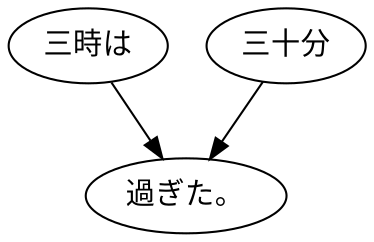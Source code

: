 digraph graph1226 {
	node0 [label="三時は"];
	node1 [label="三十分"];
	node2 [label="過ぎた。"];
	node0 -> node2;
	node1 -> node2;
}
